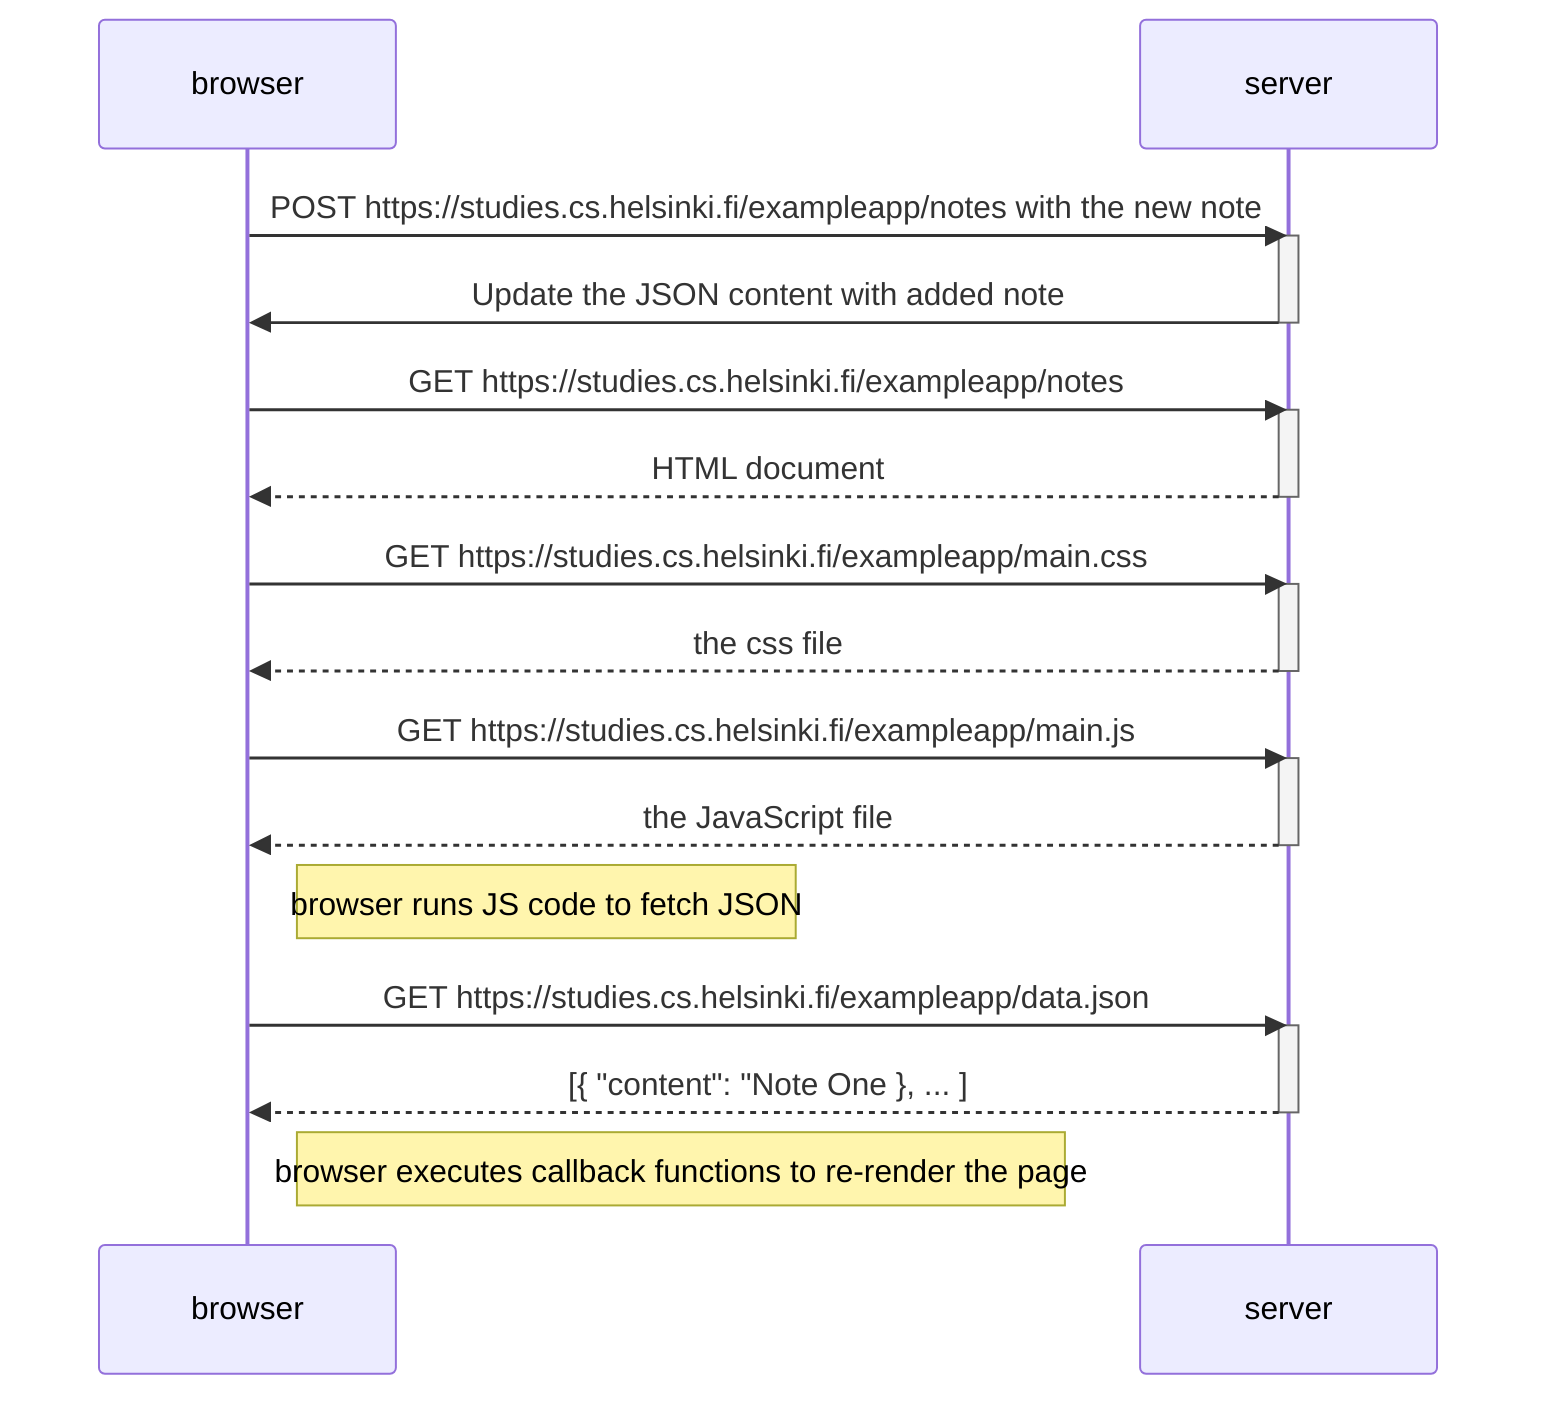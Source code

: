sequenceDiagram
    participant browser
    participant server

    browser->>server: POST https://studies.cs.helsinki.fi/exampleapp/notes with the new note
    activate server
    server->>browser: Update the JSON content with added note
    deactivate server

    browser->>server: GET https://studies.cs.helsinki.fi/exampleapp/notes
    activate server
    server-->>browser: HTML document
    deactivate server

    browser->>server: GET https://studies.cs.helsinki.fi/exampleapp/main.css
    activate server
    server-->>browser: the css file
    deactivate server

    browser->>server: GET https://studies.cs.helsinki.fi/exampleapp/main.js
    activate server
    server-->>browser: the JavaScript file
    deactivate server

    Note right of browser: browser runs JS code to fetch JSON

    browser->>server: GET https://studies.cs.helsinki.fi/exampleapp/data.json
    activate server
    server-->>browser: [{ "content": "Note One }, ... ]
    deactivate server

    Note right of browser: browser executes callback functions to re-render the page